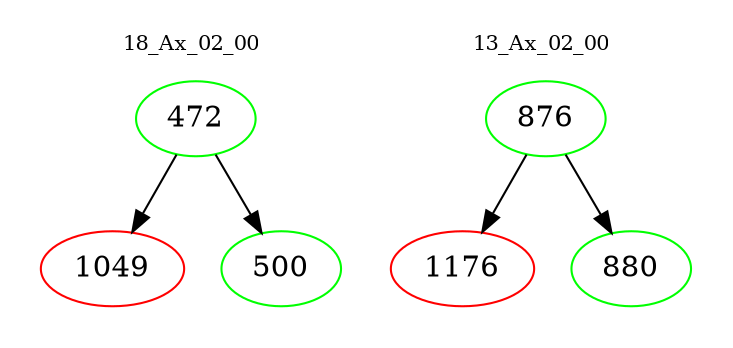 digraph{
subgraph cluster_0 {
color = white
label = "18_Ax_02_00";
fontsize=10;
T0_472 [label="472", color="green"]
T0_472 -> T0_1049 [color="black"]
T0_1049 [label="1049", color="red"]
T0_472 -> T0_500 [color="black"]
T0_500 [label="500", color="green"]
}
subgraph cluster_1 {
color = white
label = "13_Ax_02_00";
fontsize=10;
T1_876 [label="876", color="green"]
T1_876 -> T1_1176 [color="black"]
T1_1176 [label="1176", color="red"]
T1_876 -> T1_880 [color="black"]
T1_880 [label="880", color="green"]
}
}
